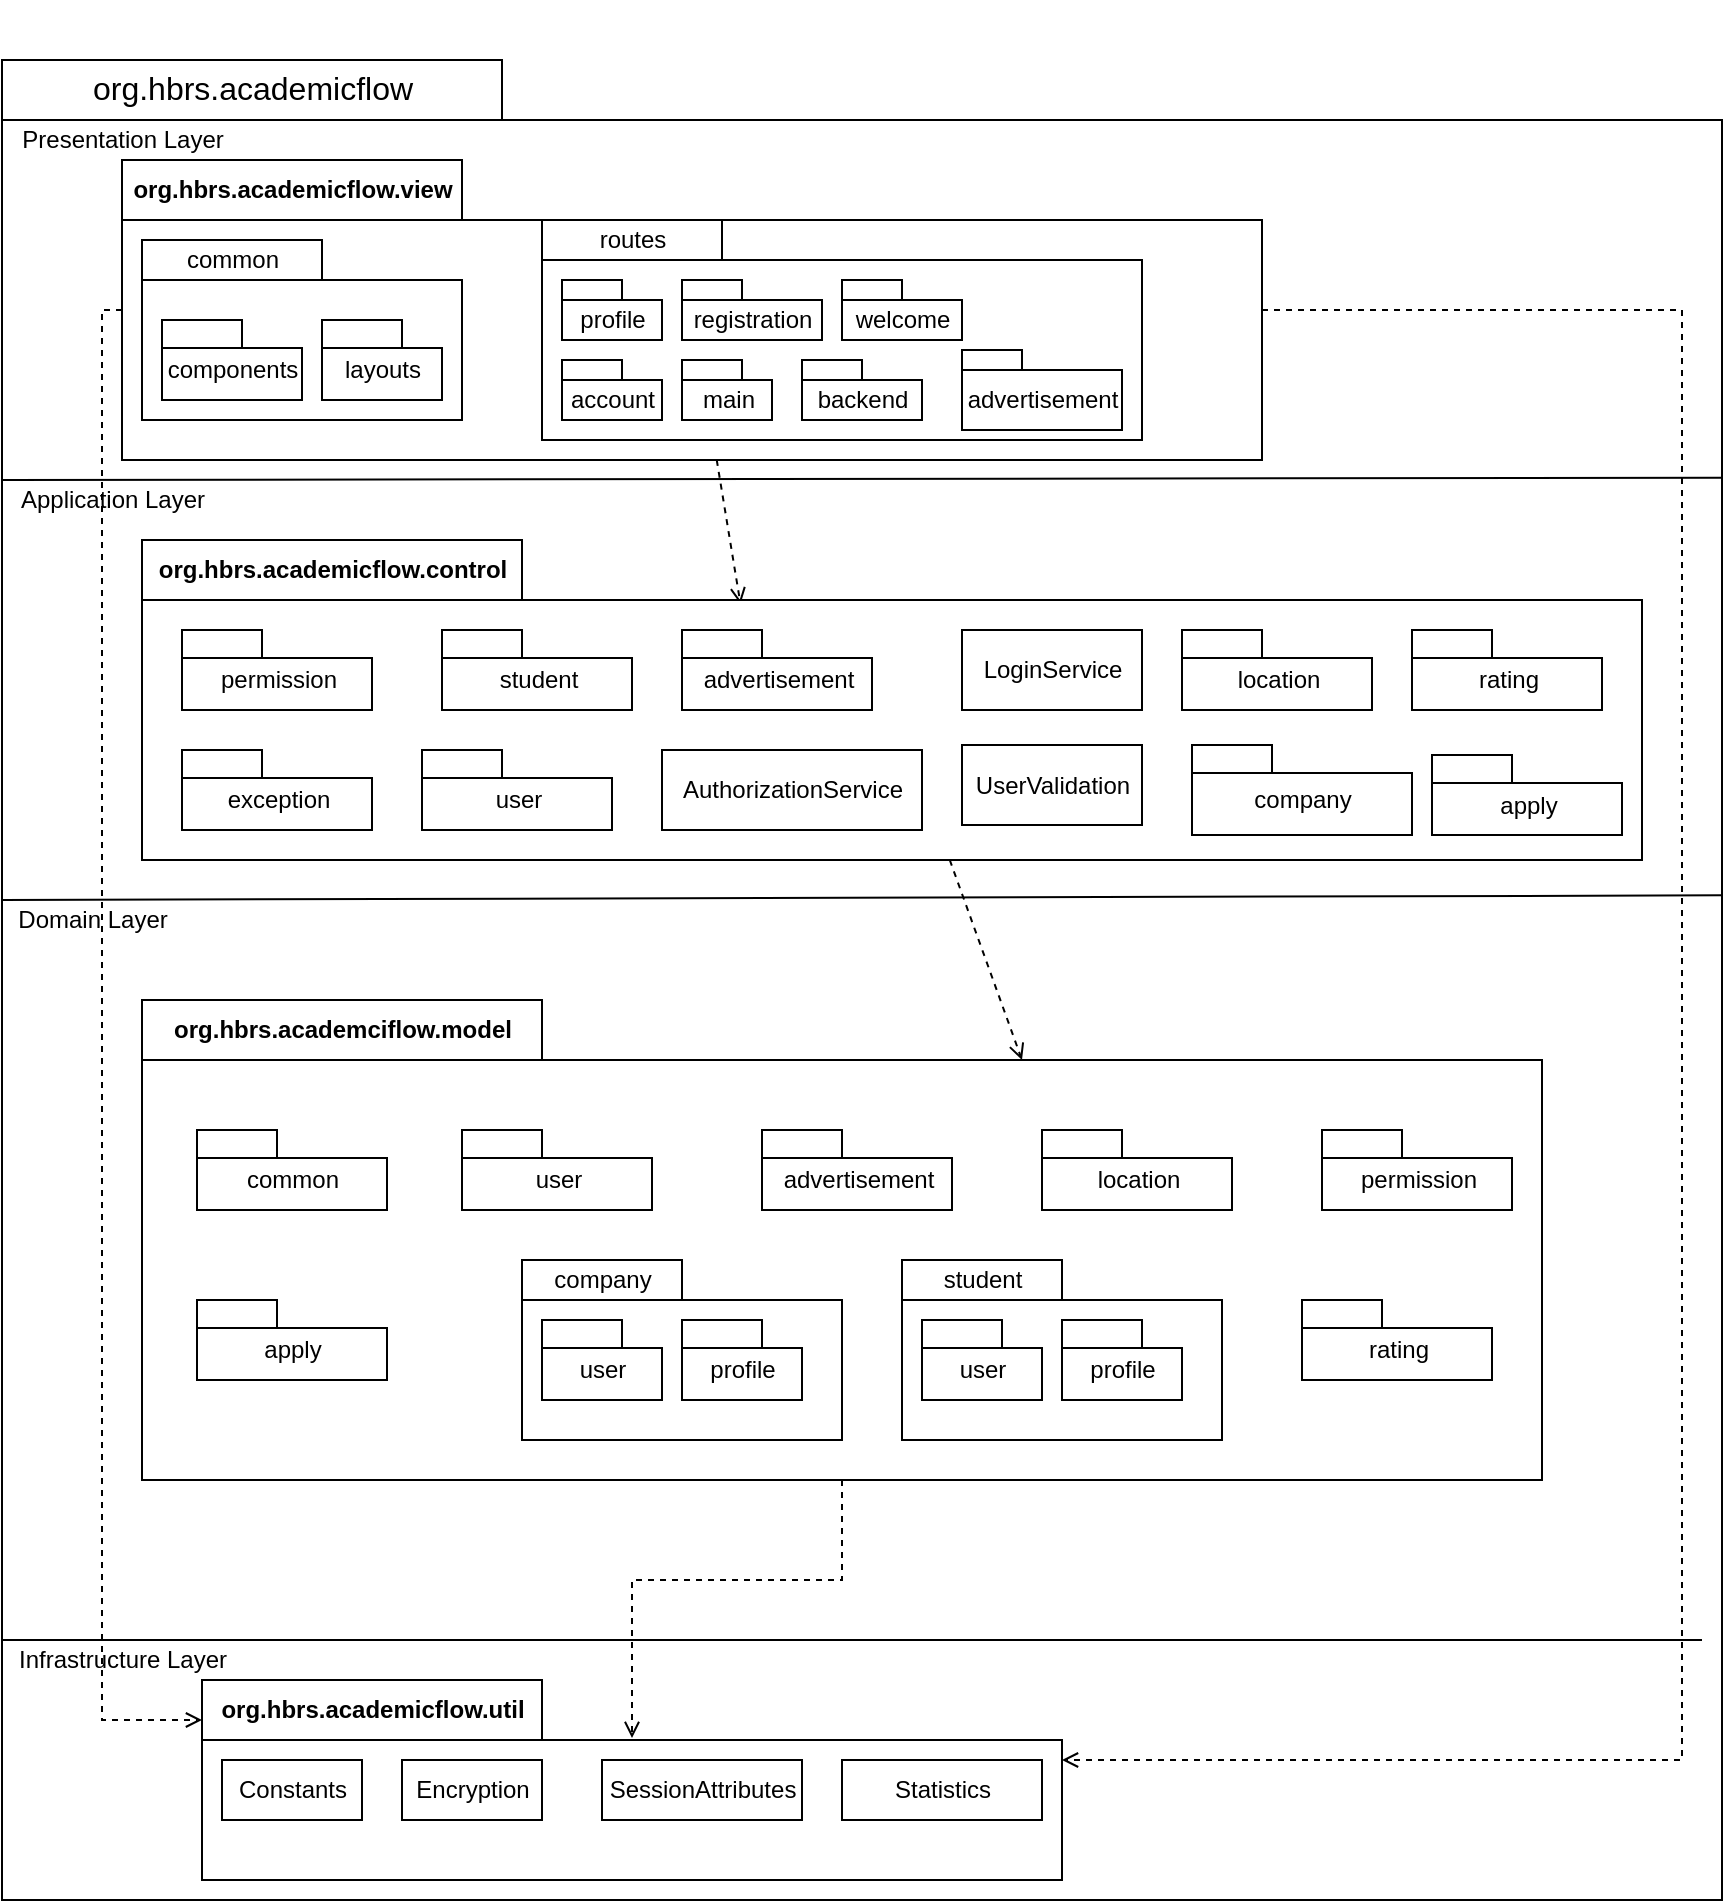 <mxfile version="15.5.4" type="embed" pages="2"><diagram id="s7_xI_XRrdksiuUolE6K" name="Bausteinsicht"><mxGraphModel dx="936" dy="1249" grid="1" gridSize="10" guides="1" tooltips="1" connect="1" arrows="1" fold="1" page="0" pageScale="1" pageWidth="850" pageHeight="1100" math="0" shadow="0"><root><mxCell id="0"/><mxCell id="1" parent="0"/><mxCell id="40" value="&lt;p style=&quot;font-weight: normal ; line-height: 18px&quot;&gt;&lt;span style=&quot;background-color: rgb(255 , 255 , 255)&quot;&gt;&lt;font style=&quot;font-size: 16px&quot;&gt;org.hbrs.academicflow&lt;/font&gt;&lt;/span&gt;&lt;/p&gt;" style="shape=folder;fontStyle=1;tabWidth=250;tabHeight=30;tabPosition=left;html=1;boundedLbl=1;labelInHeader=1;container=1;collapsible=0;recursiveResize=0;fillColor=none;" parent="1" vertex="1"><mxGeometry x="10" y="-170" width="860" height="920" as="geometry"/></mxCell><mxCell id="70" style="edgeStyle=orthogonalEdgeStyle;rounded=0;orthogonalLoop=1;jettySize=auto;html=1;dashed=1;endArrow=open;endFill=0;" parent="40" source="41" target="130" edge="1"><mxGeometry relative="1" as="geometry"><Array as="points"><mxPoint x="840" y="125"/><mxPoint x="840" y="850"/></Array><mxPoint x="400" y="850" as="targetPoint"/></mxGeometry></mxCell><mxCell id="328" style="edgeStyle=orthogonalEdgeStyle;rounded=0;orthogonalLoop=1;jettySize=auto;html=1;entryX=0;entryY=0;entryDx=0;entryDy=20;entryPerimeter=0;endArrow=open;endFill=0;dashed=1;" parent="40" source="41" target="130" edge="1"><mxGeometry relative="1" as="geometry"><Array as="points"><mxPoint x="50" y="125"/><mxPoint x="50" y="830"/></Array></mxGeometry></mxCell><mxCell id="41" value="org.hbrs.academicflow.view" style="shape=folder;fontStyle=1;tabWidth=170;tabHeight=30;tabPosition=left;html=1;boundedLbl=1;labelInHeader=1;container=1;collapsible=0;recursiveResize=0;" parent="40" vertex="1"><mxGeometry x="60" y="50" width="570" height="150" as="geometry"/></mxCell><mxCell id="120" value="&lt;span style=&quot;font-weight: normal&quot;&gt;common&lt;/span&gt;" style="shape=folder;fontStyle=1;tabWidth=90;tabHeight=20;tabPosition=left;html=1;boundedLbl=1;labelInHeader=1;container=1;collapsible=0;recursiveResize=0;" parent="41" vertex="1"><mxGeometry x="10" y="40" width="160" height="90" as="geometry"/></mxCell><mxCell id="121" value="&lt;span style=&quot;font-weight: normal&quot;&gt;components&lt;/span&gt;" style="shape=folder;fontStyle=1;spacingTop=10;tabWidth=40;tabHeight=14;tabPosition=left;html=1;" parent="120" vertex="1"><mxGeometry x="10" y="40" width="70" height="40" as="geometry"/></mxCell><mxCell id="122" value="&lt;span style=&quot;font-weight: normal&quot;&gt;layouts&lt;/span&gt;" style="shape=folder;fontStyle=1;spacingTop=10;tabWidth=40;tabHeight=14;tabPosition=left;html=1;" parent="120" vertex="1"><mxGeometry x="90" y="40" width="60" height="40" as="geometry"/></mxCell><mxCell id="123" value="&lt;span style=&quot;font-weight: normal&quot;&gt;routes&lt;/span&gt;" style="shape=folder;fontStyle=1;tabWidth=90;tabHeight=20;tabPosition=left;html=1;boundedLbl=1;labelInHeader=1;container=1;collapsible=0;recursiveResize=0;" parent="41" vertex="1"><mxGeometry x="210" y="30" width="300" height="110" as="geometry"/></mxCell><mxCell id="124" value="&lt;span style=&quot;font-weight: normal&quot;&gt;profile&lt;/span&gt;" style="shape=folder;fontStyle=1;spacingTop=10;tabWidth=30;tabHeight=10;tabPosition=left;html=1;" parent="123" vertex="1"><mxGeometry x="10" y="30" width="50" height="30" as="geometry"/></mxCell><mxCell id="125" value="&lt;span style=&quot;font-weight: normal&quot;&gt;registration&lt;/span&gt;" style="shape=folder;fontStyle=1;spacingTop=10;tabWidth=30;tabHeight=10;tabPosition=left;html=1;" parent="123" vertex="1"><mxGeometry x="70" y="30" width="70" height="30" as="geometry"/></mxCell><mxCell id="126" value="&lt;span style=&quot;font-weight: normal&quot;&gt;welcome&lt;/span&gt;" style="shape=folder;fontStyle=1;spacingTop=10;tabWidth=30;tabHeight=10;tabPosition=left;html=1;" parent="123" vertex="1"><mxGeometry x="150" y="30" width="60" height="30" as="geometry"/></mxCell><mxCell id="127" value="&lt;span style=&quot;font-weight: normal&quot;&gt;account&lt;/span&gt;" style="shape=folder;fontStyle=1;spacingTop=10;tabWidth=30;tabHeight=10;tabPosition=left;html=1;" parent="123" vertex="1"><mxGeometry x="10" y="70" width="50" height="30" as="geometry"/></mxCell><mxCell id="128" value="&lt;span style=&quot;font-weight: normal&quot;&gt;main&lt;/span&gt;" style="shape=folder;fontStyle=1;spacingTop=10;tabWidth=30;tabHeight=10;tabPosition=left;html=1;" parent="123" vertex="1"><mxGeometry x="70" y="70" width="45" height="30" as="geometry"/></mxCell><mxCell id="129" value="&lt;span style=&quot;font-weight: normal&quot;&gt;backend&lt;/span&gt;" style="shape=folder;fontStyle=1;spacingTop=10;tabWidth=30;tabHeight=10;tabPosition=left;html=1;" parent="123" vertex="1"><mxGeometry x="130" y="70" width="60" height="30" as="geometry"/></mxCell><mxCell id="326" value="&lt;span style=&quot;font-weight: normal&quot;&gt;advertisement&lt;/span&gt;" style="shape=folder;fontStyle=1;spacingTop=10;tabWidth=30;tabHeight=10;tabPosition=left;html=1;" parent="123" vertex="1"><mxGeometry x="210" y="65" width="80" height="40" as="geometry"/></mxCell><mxCell id="Q9tMfbPTtKhhxRTB1rh9-26" value="Infrastructure Layer" style="text;html=1;align=center;verticalAlign=middle;resizable=0;points=[];autosize=1;strokeColor=none;fillColor=none;" parent="40" vertex="1"><mxGeometry y="790" width="120" height="20" as="geometry"/></mxCell><mxCell id="Q9tMfbPTtKhhxRTB1rh9-23" value="Presentation Layer" style="text;html=1;align=center;verticalAlign=middle;resizable=0;points=[];autosize=1;strokeColor=none;fillColor=none;" parent="40" vertex="1"><mxGeometry y="30" width="120" height="20" as="geometry"/></mxCell><mxCell id="Q9tMfbPTtKhhxRTB1rh9-17" value="" style="endArrow=none;html=1;rounded=0;entryX=1;entryY=0.227;entryDx=0;entryDy=0;entryPerimeter=0;" parent="40" target="40" edge="1"><mxGeometry width="50" height="50" relative="1" as="geometry"><mxPoint y="210" as="sourcePoint"/><mxPoint x="850" y="210" as="targetPoint"/></mxGeometry></mxCell><mxCell id="Q9tMfbPTtKhhxRTB1rh9-24" value="Application Layer" style="text;html=1;align=center;verticalAlign=middle;resizable=0;points=[];autosize=1;strokeColor=none;fillColor=none;" parent="40" vertex="1"><mxGeometry y="210" width="110" height="20" as="geometry"/></mxCell><mxCell id="Q9tMfbPTtKhhxRTB1rh9-20" value="" style="endArrow=none;html=1;rounded=0;" parent="40" edge="1"><mxGeometry width="50" height="50" relative="1" as="geometry"><mxPoint y="790" as="sourcePoint"/><mxPoint x="850" y="790" as="targetPoint"/></mxGeometry></mxCell><mxCell id="Q9tMfbPTtKhhxRTB1rh9-25" value="Domain Layer" style="text;html=1;align=center;verticalAlign=middle;resizable=0;points=[];autosize=1;strokeColor=none;fillColor=none;" parent="40" vertex="1"><mxGeometry y="420" width="90" height="20" as="geometry"/></mxCell><mxCell id="36" style="edgeStyle=none;html=1;entryX=0;entryY=0;entryDx=440;entryDy=30;entryPerimeter=0;dashed=1;endArrow=open;endFill=0;" parent="40" source="7" target="9" edge="1"><mxGeometry relative="1" as="geometry"/></mxCell><mxCell id="60" style="rounded=0;orthogonalLoop=1;jettySize=auto;html=1;dashed=1;endArrow=open;endFill=0;entryX=0.399;entryY=0.2;entryDx=0;entryDy=0;entryPerimeter=0;" parent="40" source="41" target="7" edge="1"><mxGeometry relative="1" as="geometry"/></mxCell><mxCell id="Q9tMfbPTtKhhxRTB1rh9-19" value="" style="endArrow=none;html=1;rounded=0;entryX=1;entryY=0.454;entryDx=0;entryDy=0;entryPerimeter=0;" parent="40" target="40" edge="1"><mxGeometry width="50" height="50" relative="1" as="geometry"><mxPoint y="420" as="sourcePoint"/><mxPoint x="850" y="420" as="targetPoint"/></mxGeometry></mxCell><mxCell id="119" style="edgeStyle=orthogonalEdgeStyle;rounded=0;orthogonalLoop=1;jettySize=auto;html=1;dashed=1;endArrow=open;endFill=0;entryX=0.5;entryY=0.29;entryDx=0;entryDy=0;entryPerimeter=0;" parent="40" source="9" target="130" edge="1"><mxGeometry relative="1" as="geometry"><mxPoint x="325" y="810" as="targetPoint"/></mxGeometry></mxCell><mxCell id="9" value="org.hbrs.academciflow.model" style="shape=folder;fontStyle=1;tabWidth=200;tabHeight=30;tabPosition=left;html=1;boundedLbl=1;labelInHeader=1;container=1;collapsible=0;recursiveResize=0;fillColor=none;strokeColor=default;" parent="40" vertex="1"><mxGeometry x="70" y="470" width="700" height="240" as="geometry"/></mxCell><mxCell id="29" value="&lt;span style=&quot;font-weight: normal&quot;&gt;company&lt;/span&gt;" style="shape=folder;fontStyle=1;tabWidth=80;tabHeight=20;tabPosition=left;html=1;boundedLbl=1;labelInHeader=1;container=1;collapsible=0;recursiveResize=0;" parent="9" vertex="1"><mxGeometry x="190" y="130" width="160" height="90" as="geometry"/></mxCell><mxCell id="63" value="&lt;span style=&quot;font-weight: normal&quot;&gt;user&lt;/span&gt;" style="shape=folder;fontStyle=1;spacingTop=10;tabWidth=40;tabHeight=14;tabPosition=left;html=1;" parent="29" vertex="1"><mxGeometry x="10" y="30" width="60" height="40" as="geometry"/></mxCell><mxCell id="62" value="&lt;span style=&quot;font-weight: normal&quot;&gt;profile&lt;/span&gt;" style="shape=folder;fontStyle=1;spacingTop=10;tabWidth=40;tabHeight=14;tabPosition=left;html=1;" parent="29" vertex="1"><mxGeometry x="80" y="30" width="60" height="40" as="geometry"/></mxCell><mxCell id="a3gd4VNlWAVU1A-3oR4Q-358" value="&lt;span style=&quot;font-weight: normal&quot;&gt;apply&lt;/span&gt;" style="shape=folder;fontStyle=1;spacingTop=10;tabWidth=40;tabHeight=14;tabPosition=left;html=1;" vertex="1" parent="9"><mxGeometry x="27.5" y="150" width="95" height="40" as="geometry"/></mxCell><mxCell id="a3gd4VNlWAVU1A-3oR4Q-359" value="&lt;span style=&quot;font-weight: normal&quot;&gt;permission&lt;/span&gt;" style="shape=folder;fontStyle=1;spacingTop=10;tabWidth=40;tabHeight=14;tabPosition=left;html=1;" vertex="1" parent="9"><mxGeometry x="590" y="65" width="95" height="40" as="geometry"/></mxCell><mxCell id="a3gd4VNlWAVU1A-3oR4Q-360" value="&lt;span style=&quot;font-weight: normal&quot;&gt;common&lt;/span&gt;" style="shape=folder;fontStyle=1;spacingTop=10;tabWidth=40;tabHeight=14;tabPosition=left;html=1;" vertex="1" parent="9"><mxGeometry x="27.5" y="65" width="95" height="40" as="geometry"/></mxCell><mxCell id="a3gd4VNlWAVU1A-3oR4Q-361" value="&lt;span style=&quot;font-weight: 400&quot;&gt;user&lt;/span&gt;" style="shape=folder;fontStyle=1;spacingTop=10;tabWidth=40;tabHeight=14;tabPosition=left;html=1;" vertex="1" parent="9"><mxGeometry x="160" y="65" width="95" height="40" as="geometry"/></mxCell><mxCell id="a3gd4VNlWAVU1A-3oR4Q-362" value="&lt;span style=&quot;font-weight: 400&quot;&gt;rating&lt;/span&gt;" style="shape=folder;fontStyle=1;spacingTop=10;tabWidth=40;tabHeight=14;tabPosition=left;html=1;" vertex="1" parent="9"><mxGeometry x="580" y="150" width="95" height="40" as="geometry"/></mxCell><mxCell id="a3gd4VNlWAVU1A-3oR4Q-363" value="&lt;span style=&quot;font-weight: 400&quot;&gt;location&lt;/span&gt;" style="shape=folder;fontStyle=1;spacingTop=10;tabWidth=40;tabHeight=14;tabPosition=left;html=1;" vertex="1" parent="9"><mxGeometry x="450" y="65" width="95" height="40" as="geometry"/></mxCell><mxCell id="a3gd4VNlWAVU1A-3oR4Q-365" value="&lt;span style=&quot;font-weight: 400&quot;&gt;advertisement&lt;/span&gt;" style="shape=folder;fontStyle=1;spacingTop=10;tabWidth=40;tabHeight=14;tabPosition=left;html=1;" vertex="1" parent="9"><mxGeometry x="310" y="65" width="95" height="40" as="geometry"/></mxCell><mxCell id="a3gd4VNlWAVU1A-3oR4Q-366" value="&lt;span style=&quot;font-weight: normal&quot;&gt;student&lt;/span&gt;" style="shape=folder;fontStyle=1;tabWidth=80;tabHeight=20;tabPosition=left;html=1;boundedLbl=1;labelInHeader=1;container=1;collapsible=0;recursiveResize=0;" vertex="1" parent="9"><mxGeometry x="380" y="130" width="160" height="90" as="geometry"/></mxCell><mxCell id="a3gd4VNlWAVU1A-3oR4Q-367" value="&lt;span style=&quot;font-weight: normal&quot;&gt;user&lt;/span&gt;" style="shape=folder;fontStyle=1;spacingTop=10;tabWidth=40;tabHeight=14;tabPosition=left;html=1;" vertex="1" parent="a3gd4VNlWAVU1A-3oR4Q-366"><mxGeometry x="10" y="30" width="60" height="40" as="geometry"/></mxCell><mxCell id="a3gd4VNlWAVU1A-3oR4Q-368" value="&lt;span style=&quot;font-weight: normal&quot;&gt;profile&lt;/span&gt;" style="shape=folder;fontStyle=1;spacingTop=10;tabWidth=40;tabHeight=14;tabPosition=left;html=1;" vertex="1" parent="a3gd4VNlWAVU1A-3oR4Q-366"><mxGeometry x="80" y="30" width="60" height="40" as="geometry"/></mxCell><mxCell id="7" value="org.hbrs.academicflow.control" style="shape=folder;fontStyle=1;tabWidth=190;tabHeight=30;tabPosition=left;html=1;boundedLbl=1;labelInHeader=1;container=1;collapsible=0;recursiveResize=0;" parent="40" vertex="1"><mxGeometry x="70" y="240" width="750" height="160" as="geometry"/></mxCell><mxCell id="72" value="&lt;span style=&quot;font-weight: normal&quot;&gt;exception&lt;/span&gt;" style="shape=folder;fontStyle=1;spacingTop=10;tabWidth=40;tabHeight=14;tabPosition=left;html=1;" parent="7" vertex="1"><mxGeometry x="20" y="105" width="95" height="40" as="geometry"/></mxCell><mxCell id="75" value="&lt;span style=&quot;font-weight: normal&quot;&gt;permission&lt;/span&gt;" style="shape=folder;fontStyle=1;spacingTop=10;tabWidth=40;tabHeight=14;tabPosition=left;html=1;" parent="7" vertex="1"><mxGeometry x="20" y="45" width="95" height="40" as="geometry"/></mxCell><mxCell id="76" value="&lt;span style=&quot;font-weight: normal&quot;&gt;student&lt;/span&gt;" style="shape=folder;fontStyle=1;spacingTop=10;tabWidth=40;tabHeight=14;tabPosition=left;html=1;" parent="7" vertex="1"><mxGeometry x="150" y="45" width="95" height="40" as="geometry"/></mxCell><mxCell id="77" value="&lt;span style=&quot;font-weight: 400&quot;&gt;user&lt;/span&gt;" style="shape=folder;fontStyle=1;spacingTop=10;tabWidth=40;tabHeight=14;tabPosition=left;html=1;" parent="7" vertex="1"><mxGeometry x="140" y="105" width="95" height="40" as="geometry"/></mxCell><mxCell id="78" value="&lt;span style=&quot;font-weight: 400&quot;&gt;advertisement&lt;/span&gt;" style="shape=folder;fontStyle=1;spacingTop=10;tabWidth=40;tabHeight=14;tabPosition=left;html=1;" parent="7" vertex="1"><mxGeometry x="270" y="45" width="95" height="40" as="geometry"/></mxCell><mxCell id="114" value="AuthorizationService" style="html=1;" parent="7" vertex="1"><mxGeometry x="260" y="105" width="130" height="40" as="geometry"/></mxCell><mxCell id="115" value="LoginService" style="html=1;" parent="7" vertex="1"><mxGeometry x="410" y="45" width="90" height="40" as="geometry"/></mxCell><mxCell id="116" value="UserValidation" style="html=1;" parent="7" vertex="1"><mxGeometry x="410" y="102.5" width="90" height="40" as="geometry"/></mxCell><mxCell id="oHdbIqz4qrL_fv-Hm5hM-326" value="&lt;span style=&quot;font-weight: 400&quot;&gt;location&lt;/span&gt;" style="shape=folder;fontStyle=1;spacingTop=10;tabWidth=40;tabHeight=14;tabPosition=left;html=1;" parent="7" vertex="1"><mxGeometry x="520" y="45" width="95" height="40" as="geometry"/></mxCell><mxCell id="355" value="&lt;span style=&quot;font-weight: normal&quot;&gt;company&lt;/span&gt;" style="shape=folder;fontStyle=1;spacingTop=10;tabWidth=40;tabHeight=14;tabPosition=left;html=1;" vertex="1" parent="7"><mxGeometry x="525" y="102.5" width="110" height="45" as="geometry"/></mxCell><mxCell id="356" value="&lt;span style=&quot;font-weight: 400&quot;&gt;rating&lt;/span&gt;" style="shape=folder;fontStyle=1;spacingTop=10;tabWidth=40;tabHeight=14;tabPosition=left;html=1;" vertex="1" parent="7"><mxGeometry x="635" y="45" width="95" height="40" as="geometry"/></mxCell><mxCell id="a3gd4VNlWAVU1A-3oR4Q-364" value="&lt;span style=&quot;font-weight: normal&quot;&gt;apply&lt;/span&gt;" style="shape=folder;fontStyle=1;spacingTop=10;tabWidth=40;tabHeight=14;tabPosition=left;html=1;" vertex="1" parent="7"><mxGeometry x="645" y="107.5" width="95" height="40" as="geometry"/></mxCell><mxCell id="130" value="org.hbrs.academicflow.util" style="shape=folder;fontStyle=1;tabWidth=170;tabHeight=30;tabPosition=left;html=1;boundedLbl=1;labelInHeader=1;container=1;collapsible=0;recursiveResize=0;" parent="40" vertex="1"><mxGeometry x="100" y="810" width="430" height="100" as="geometry"/></mxCell><mxCell id="131" value="Constants" style="html=1;" parent="130" vertex="1"><mxGeometry x="10" y="40" width="70" height="30" as="geometry"/></mxCell><mxCell id="134" value="Encryption" style="html=1;" parent="130" vertex="1"><mxGeometry x="100" y="40" width="70" height="30" as="geometry"/></mxCell><mxCell id="206" value="SessionAttributes" style="html=1;" parent="130" vertex="1"><mxGeometry x="200" y="40" width="100" height="30" as="geometry"/></mxCell><mxCell id="325" value="Statistics" style="html=1;" parent="130" vertex="1"><mxGeometry x="320" y="40" width="100" height="30" as="geometry"/></mxCell><mxCell id="45" value="&lt;span style=&quot;color: rgba(0 , 0 , 0 , 0) ; font-family: monospace ; font-size: 0px ; background-color: rgb(248 , 249 , 250)&quot;&gt;%3CmxGraphModel%3E%3Croot%3E%3CmxCell%20id%3D%220%22%2F%3E%3CmxCell%20id%3D%221%22%20parent%3D%220%22%2F%3E%3CmxCell%20id%3D%222%22%20value%3D%22permission%22%20style%3D%22shape%3Dfolder%3BfontStyle%3D1%3BtabWidth%3D110%3BtabHeight%3D30%3BtabPosition%3Dleft%3Bhtml%3D1%3BboundedLbl%3D1%3BlabelInHeader%3D1%3Bcontainer%3D1%3Bcollapsible%3D0%3BrecursiveResize%3D0%3B%22%20vertex%3D%221%22%20parent%3D%221%22%3E%3CmxGeometry%20x%3D%2240%22%20y%3D%22340%22%20width%3D%22150%22%20height%3D%22100%22%20as%3D%22geometry%22%2F%3E%3C%2FmxCell%3E%3CmxCell%20id%3D%223%22%20value%3D%22dto%22%20style%3D%22html%3D1%3B%22%20vertex%3D%221%22%20parent%3D%222%22%3E%3CmxGeometry%20width%3D%22110%22%20height%3D%2230%22%20relative%3D%221%22%20as%3D%22geometry%22%3E%3CmxPoint%20x%3D%2220%22%20y%3D%2250%22%20as%3D%22offset%22%2F%3E%3C%2FmxGeometry%3E%3C%2FmxCell%3E%3C%2Froot%3E%3C%2FmxGraphModel%3E&lt;/span&gt;" style="text;html=1;align=center;verticalAlign=middle;resizable=0;points=[];autosize=1;strokeColor=none;fillColor=none;" parent="1" vertex="1"><mxGeometry x="330" y="-200" width="20" height="20" as="geometry"/></mxCell></root></mxGraphModel></diagram><diagram id="FLhjbLpfInkHy99Y6Dtj" name="Kontextsicht"><mxGraphModel dx="1165" dy="722" grid="1" gridSize="10" guides="1" tooltips="1" connect="1" arrows="1" fold="1" page="1" pageScale="1" pageWidth="850" pageHeight="1100" math="0" shadow="0"><root><mxCell id="iyt9JdFaRfXhYVzZwj77-0"/><mxCell id="iyt9JdFaRfXhYVzZwj77-1" parent="iyt9JdFaRfXhYVzZwj77-0"/><mxCell id="6b6AJchpUDiPEE1SOJ1V-6" style="rounded=0;orthogonalLoop=1;jettySize=auto;html=1;fontSize=17;entryX=0.551;entryY=0.242;entryDx=0;entryDy=0;entryPerimeter=0;endArrow=open;endFill=0;" parent="iyt9JdFaRfXhYVzZwj77-1" source="6b6AJchpUDiPEE1SOJ1V-0" target="6b6AJchpUDiPEE1SOJ1V-5" edge="1"><mxGeometry relative="1" as="geometry"/></mxCell><mxCell id="6b6AJchpUDiPEE1SOJ1V-0" value="&lt;font style=&quot;font-size: 17px ; line-height: 1.8&quot;&gt;Academic Flow&lt;/font&gt;" style="shape=folder;fontStyle=1;spacingTop=10;tabWidth=70;tabHeight=30;tabPosition=left;html=1;align=center;fillColor=#f5f5f5;fontColor=#333333;strokeColor=#666666;" parent="iyt9JdFaRfXhYVzZwj77-1" vertex="1"><mxGeometry x="380" y="260" width="230" height="120" as="geometry"/></mxCell><mxCell id="6b6AJchpUDiPEE1SOJ1V-7" style="edgeStyle=none;rounded=0;orthogonalLoop=1;jettySize=auto;html=1;fontSize=17;endArrow=none;endFill=0;" parent="iyt9JdFaRfXhYVzZwj77-1" source="6b6AJchpUDiPEE1SOJ1V-1" target="6b6AJchpUDiPEE1SOJ1V-0" edge="1"><mxGeometry relative="1" as="geometry"/></mxCell><mxCell id="6b6AJchpUDiPEE1SOJ1V-1" value="Student" style="shape=umlActor;verticalLabelPosition=bottom;verticalAlign=top;html=1;fontSize=17;" parent="iyt9JdFaRfXhYVzZwj77-1" vertex="1"><mxGeometry x="230" y="130" width="30" height="60" as="geometry"/></mxCell><mxCell id="6b6AJchpUDiPEE1SOJ1V-8" style="edgeStyle=none;rounded=0;orthogonalLoop=1;jettySize=auto;html=1;fontSize=17;endArrow=none;endFill=0;" parent="iyt9JdFaRfXhYVzZwj77-1" source="6b6AJchpUDiPEE1SOJ1V-4" target="6b6AJchpUDiPEE1SOJ1V-0" edge="1"><mxGeometry relative="1" as="geometry"/></mxCell><mxCell id="6b6AJchpUDiPEE1SOJ1V-4" value="Unternehmen" style="shape=umlActor;verticalLabelPosition=bottom;verticalAlign=top;html=1;fontSize=17;" parent="iyt9JdFaRfXhYVzZwj77-1" vertex="1"><mxGeometry x="180" y="260" width="30" height="60" as="geometry"/></mxCell><mxCell id="6b6AJchpUDiPEE1SOJ1V-5" value="&lt;font style=&quot;font-size: 17px ; line-height: 1.8&quot;&gt;Datenbank&lt;/font&gt;" style="shape=folder;fontStyle=1;spacingTop=10;tabWidth=70;tabHeight=30;tabPosition=left;html=1;align=center;" parent="iyt9JdFaRfXhYVzZwj77-1" vertex="1"><mxGeometry x="200" y="480" width="230" height="120" as="geometry"/></mxCell><mxCell id="6b6AJchpUDiPEE1SOJ1V-9" value="Bewerbungen" style="text;html=1;align=center;verticalAlign=middle;resizable=0;points=[];autosize=1;strokeColor=none;fillColor=none;fontSize=17;" parent="iyt9JdFaRfXhYVzZwj77-1" vertex="1"><mxGeometry x="280" y="400" width="120" height="30" as="geometry"/></mxCell><mxCell id="6b6AJchpUDiPEE1SOJ1V-10" style="rounded=0;orthogonalLoop=1;jettySize=auto;html=1;fontSize=17;endArrow=open;endFill=0;entryX=1.004;entryY=0.531;entryDx=0;entryDy=0;entryPerimeter=0;" parent="iyt9JdFaRfXhYVzZwj77-1" source="6b6AJchpUDiPEE1SOJ1V-0" target="6b6AJchpUDiPEE1SOJ1V-5" edge="1"><mxGeometry relative="1" as="geometry"><mxPoint x="451.592" y="390" as="sourcePoint"/><mxPoint x="440" y="530" as="targetPoint"/></mxGeometry></mxCell><mxCell id="6b6AJchpUDiPEE1SOJ1V-11" value="Stellenanzeigen" style="text;html=1;align=center;verticalAlign=middle;resizable=0;points=[];autosize=1;strokeColor=none;fillColor=none;fontSize=17;" parent="iyt9JdFaRfXhYVzZwj77-1" vertex="1"><mxGeometry x="450" y="470" width="140" height="30" as="geometry"/></mxCell><mxCell id="UeeB_2PP7dZfTvPGfv_--0" style="edgeStyle=none;rounded=0;orthogonalLoop=1;jettySize=auto;html=1;fontFamily=Helvetica;fontSize=8;fontColor=#000000;endArrow=none;endFill=0;" parent="iyt9JdFaRfXhYVzZwj77-1" source="6b6AJchpUDiPEE1SOJ1V-12" target="6b6AJchpUDiPEE1SOJ1V-5" edge="1"><mxGeometry relative="1" as="geometry"/></mxCell><mxCell id="6b6AJchpUDiPEE1SOJ1V-12" value="DB-Admin Barum-Maier" style="shape=umlActor;verticalLabelPosition=bottom;verticalAlign=top;html=1;fontSize=17;" parent="iyt9JdFaRfXhYVzZwj77-1" vertex="1"><mxGeometry x="570" y="620" width="30" height="60" as="geometry"/></mxCell><mxCell id="6b6AJchpUDiPEE1SOJ1V-14" style="edgeStyle=none;rounded=0;orthogonalLoop=1;jettySize=auto;html=1;fontFamily=Helvetica;fontSize=8;fontColor=#000000;endArrow=none;endFill=0;dashed=1;" parent="iyt9JdFaRfXhYVzZwj77-1" source="6b6AJchpUDiPEE1SOJ1V-13" target="6b6AJchpUDiPEE1SOJ1V-5" edge="1"><mxGeometry relative="1" as="geometry"/></mxCell><mxCell id="6b6AJchpUDiPEE1SOJ1V-13" value="&lt;font style=&quot;font-size: 10px&quot;&gt;URL:&amp;nbsp;&lt;span style=&quot;background-color: rgb(255 , 255 , 255)&quot;&gt;jdbc:postgresql://dumbo.inf.h-brs.de:5432/kgolub2s&lt;/span&gt;&lt;/font&gt;" style="html=1;fontSize=17;align=center;" parent="iyt9JdFaRfXhYVzZwj77-1" vertex="1"><mxGeometry x="90" y="720" width="270" height="30" as="geometry"/></mxCell></root></mxGraphModel></diagram></mxfile>